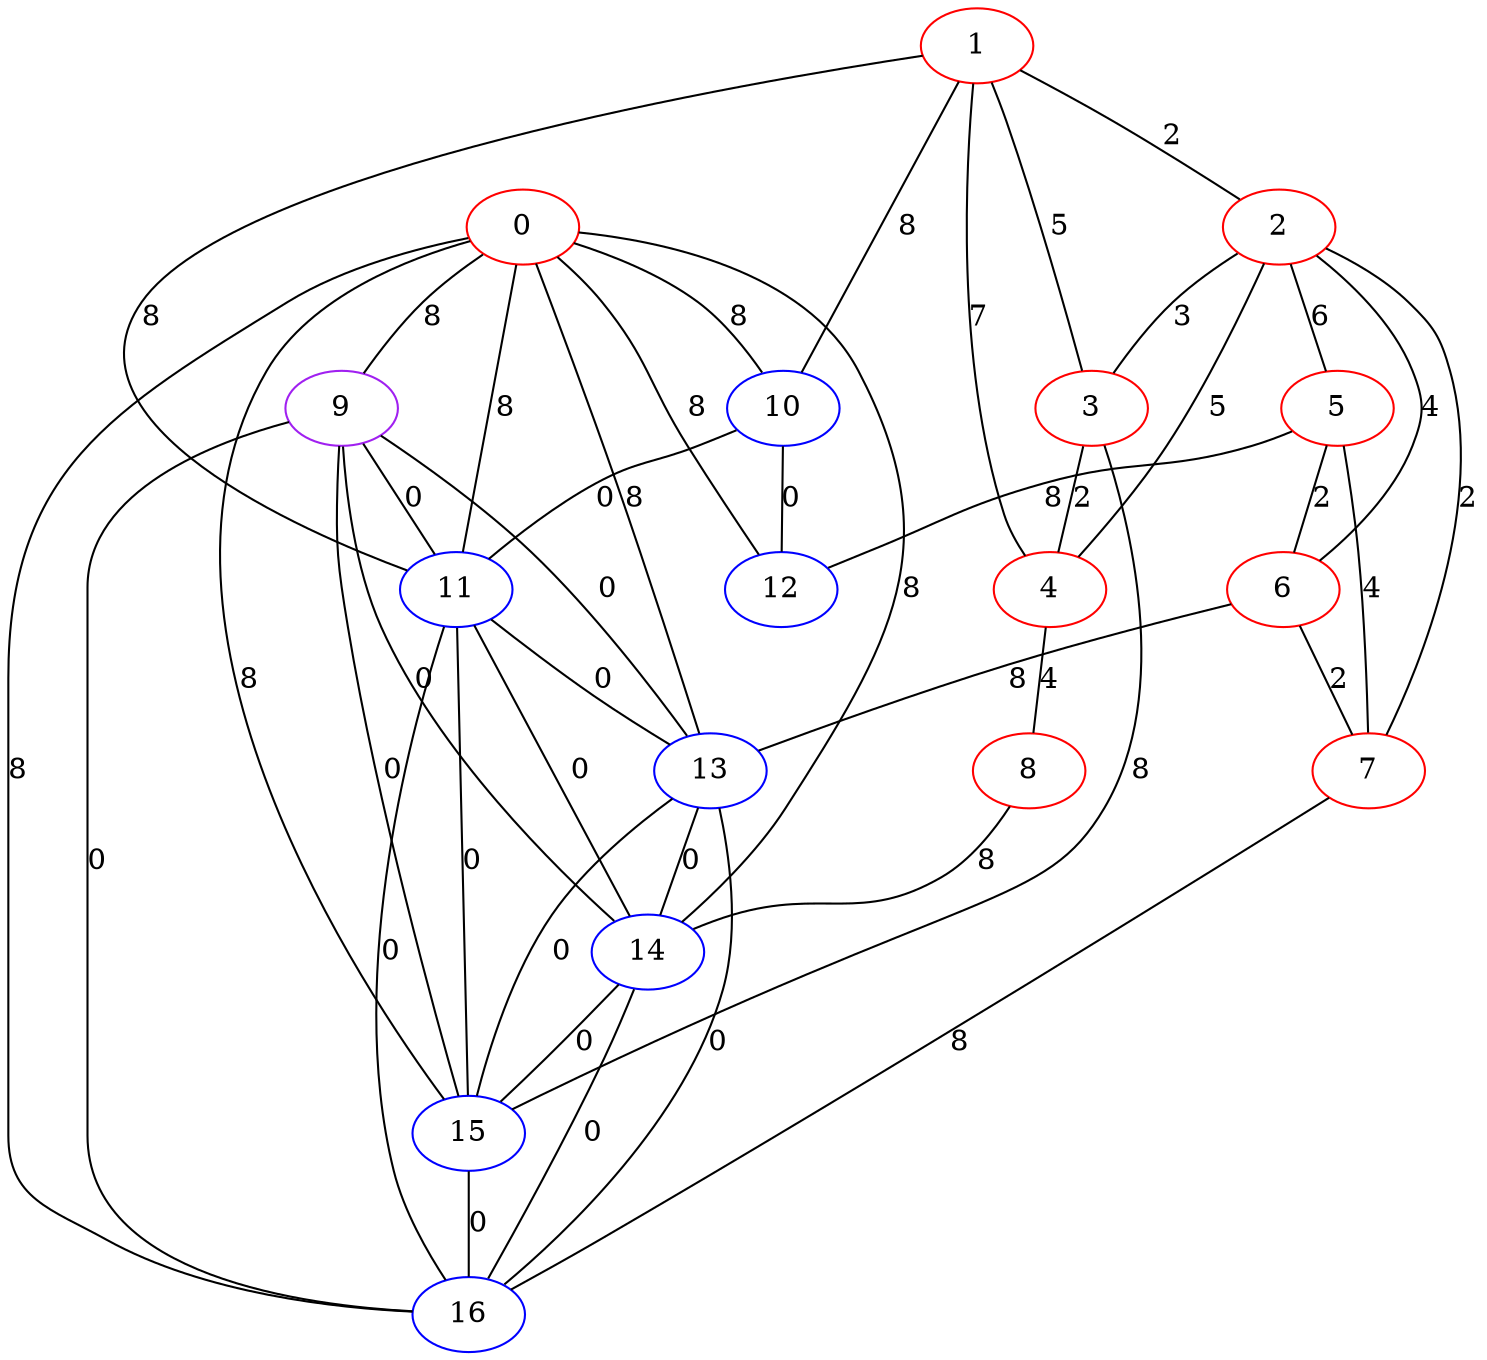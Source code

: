 graph "" {
0 [color=red, weight=1];
1 [color=red, weight=1];
2 [color=red, weight=1];
3 [color=red, weight=1];
4 [color=red, weight=1];
5 [color=red, weight=1];
6 [color=red, weight=1];
7 [color=red, weight=1];
8 [color=red, weight=1];
9 [color=purple, weight=4];
10 [color=blue, weight=3];
11 [color=blue, weight=3];
12 [color=blue, weight=3];
13 [color=blue, weight=3];
14 [color=blue, weight=3];
15 [color=blue, weight=3];
16 [color=blue, weight=3];
0 -- 9  [key=0, label=8];
0 -- 10  [key=0, label=8];
0 -- 11  [key=0, label=8];
0 -- 12  [key=0, label=8];
0 -- 13  [key=0, label=8];
0 -- 14  [key=0, label=8];
0 -- 15  [key=0, label=8];
0 -- 16  [key=0, label=8];
1 -- 11  [key=0, label=8];
1 -- 2  [key=0, label=2];
1 -- 3  [key=0, label=5];
1 -- 4  [key=0, label=7];
1 -- 10  [key=0, label=8];
2 -- 3  [key=0, label=3];
2 -- 4  [key=0, label=5];
2 -- 5  [key=0, label=6];
2 -- 6  [key=0, label=4];
2 -- 7  [key=0, label=2];
3 -- 4  [key=0, label=2];
3 -- 15  [key=0, label=8];
4 -- 8  [key=0, label=4];
5 -- 12  [key=0, label=8];
5 -- 6  [key=0, label=2];
5 -- 7  [key=0, label=4];
6 -- 13  [key=0, label=8];
6 -- 7  [key=0, label=2];
7 -- 16  [key=0, label=8];
8 -- 14  [key=0, label=8];
9 -- 11  [key=0, label=0];
9 -- 13  [key=0, label=0];
9 -- 14  [key=0, label=0];
9 -- 15  [key=0, label=0];
9 -- 16  [key=0, label=0];
10 -- 11  [key=0, label=0];
10 -- 12  [key=0, label=0];
11 -- 13  [key=0, label=0];
11 -- 14  [key=0, label=0];
11 -- 15  [key=0, label=0];
11 -- 16  [key=0, label=0];
13 -- 14  [key=0, label=0];
13 -- 15  [key=0, label=0];
13 -- 16  [key=0, label=0];
14 -- 15  [key=0, label=0];
14 -- 16  [key=0, label=0];
15 -- 16  [key=0, label=0];
}
